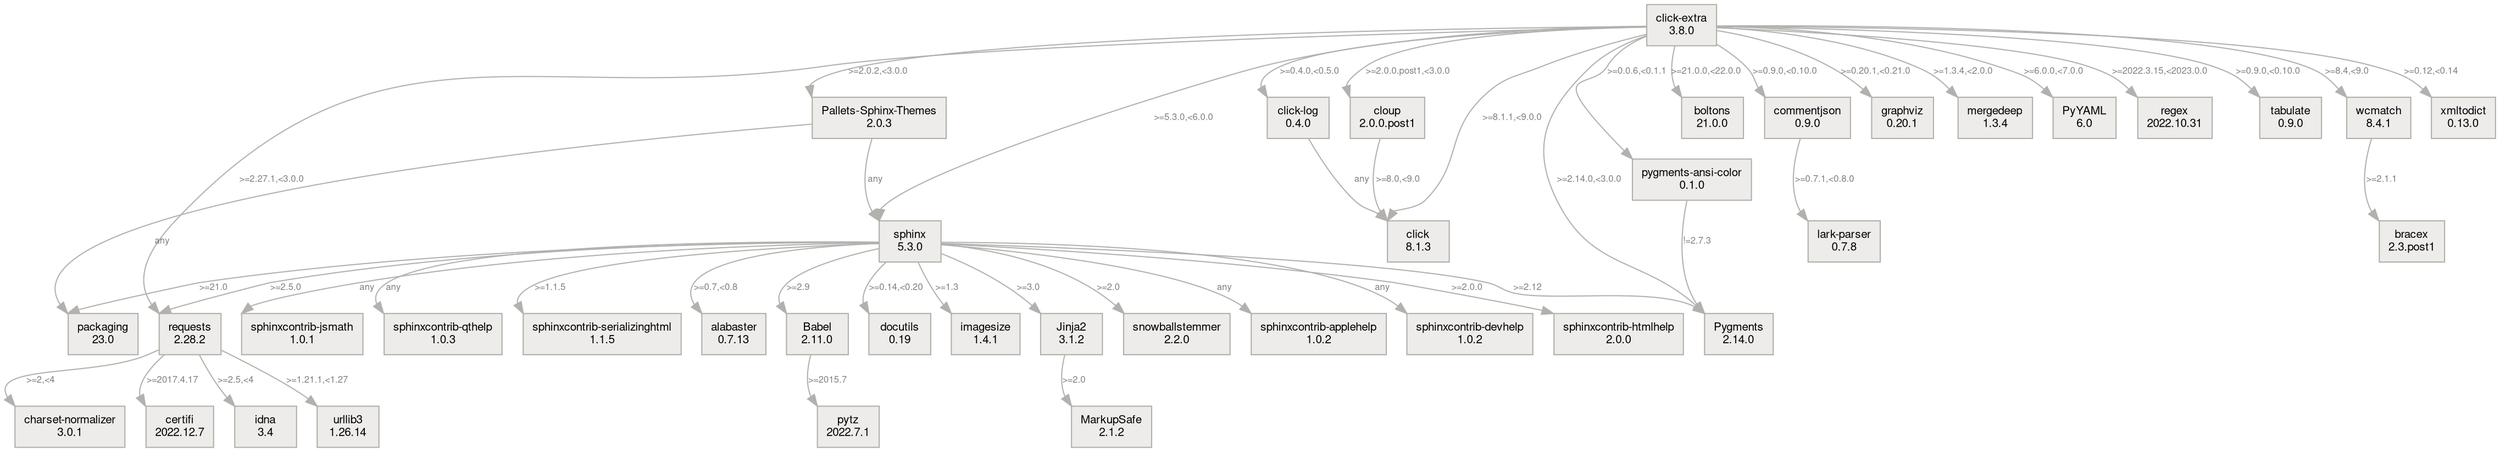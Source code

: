 digraph {
    fontname="Helvetica,Arial,sans-serif"
                node [
                    style=filled
                    shape=box
                    fontname="Helvetica,Arial,sans-serif"
                    fontsize=10
                    color="#b2afa7"
                    fillcolor="#edeceb"
                ]
                edge [
                    headport=nw
                    fontname="Helvetica,Arial,sans-serif"
                    fontsize=8
                    color="#b2b1ae"
                    fontcolor="#00000080"
                ]
    "charset-normalizer" [label="charset-normalizer\n3.0.1"]
    "click-extra" -> "click-log" [label=">=0.4.0,<0.5.0"]
    "click-extra" -> "pallets-sphinx-themes" [label=">=2.0.2,<3.0.0"]
    "click-extra" -> "pygments-ansi-color" [label=">=0.0.6,<0.1.1"]
    "click-extra" -> boltons [label=">=21.0.0,<22.0.0"]
    "click-extra" -> click [label=">=8.1.1,<9.0.0"]
    "click-extra" -> cloup [label=">=2.0.0.post1,<3.0.0"]
    "click-extra" -> commentjson [label=">=0.9.0,<0.10.0"]
    "click-extra" -> graphviz [label=">=0.20.1,<0.21.0"]
    "click-extra" -> mergedeep [label=">=1.3.4,<2.0.0"]
    "click-extra" -> pygments [label=">=2.14.0,<3.0.0"]
    "click-extra" -> pyyaml [label=">=6.0.0,<7.0.0"]
    "click-extra" -> regex [label=">=2022.3.15,<2023.0.0"]
    "click-extra" -> requests [label=">=2.27.1,<3.0.0"]
    "click-extra" -> sphinx [label=">=5.3.0,<6.0.0"]
    "click-extra" -> tabulate [label=">=0.9.0,<0.10.0"]
    "click-extra" -> wcmatch [label=">=8.4,<9.0"]
    "click-extra" -> xmltodict [label=">=0.12,<0.14"]
    "click-extra" [label="click-extra\n3.8.0"]
    "click-log" -> click [label=any]
    "click-log" [label="click-log\n0.4.0"]
    "lark-parser" [label="lark-parser\n0.7.8"]
    "pallets-sphinx-themes" -> packaging [label=any]
    "pallets-sphinx-themes" -> sphinx [label=any]
    "pallets-sphinx-themes" [label="Pallets-Sphinx-Themes\n2.0.3"]
    "pygments-ansi-color" -> pygments [label="!=2.7.3"]
    "pygments-ansi-color" [label="pygments-ansi-color\n0.1.0"]
    "sphinxcontrib-applehelp" [label="sphinxcontrib-applehelp\n1.0.2"]
    "sphinxcontrib-devhelp" [label="sphinxcontrib-devhelp\n1.0.2"]
    "sphinxcontrib-htmlhelp" [label="sphinxcontrib-htmlhelp\n2.0.0"]
    "sphinxcontrib-jsmath" [label="sphinxcontrib-jsmath\n1.0.1"]
    "sphinxcontrib-qthelp" [label="sphinxcontrib-qthelp\n1.0.3"]
    "sphinxcontrib-serializinghtml" [label="sphinxcontrib-serializinghtml\n1.1.5"]
    alabaster [label="alabaster\n0.7.13"]
    babel -> pytz [label=">=2015.7"]
    babel [label="Babel\n2.11.0"]
    boltons [label="boltons\n21.0.0"]
    bracex [label="bracex\n2.3.post1"]
    certifi [label="certifi\n2022.12.7"]
    click [label="click\n8.1.3"]
    cloup -> click [label=">=8.0,<9.0"]
    cloup [label="cloup\n2.0.0.post1"]
    commentjson -> "lark-parser" [label=">=0.7.1,<0.8.0"]
    commentjson [label="commentjson\n0.9.0"]
    docutils [label="docutils\n0.19"]
    graphviz [label="graphviz\n0.20.1"]
    idna [label="idna\n3.4"]
    imagesize [label="imagesize\n1.4.1"]
    jinja2 -> markupsafe [label=">=2.0"]
    jinja2 [label="Jinja2\n3.1.2"]
    markupsafe [label="MarkupSafe\n2.1.2"]
    mergedeep [label="mergedeep\n1.3.4"]
    packaging [label="packaging\n23.0"]
    pygments [label="Pygments\n2.14.0"]
    pytz [label="pytz\n2022.7.1"]
    pyyaml [label="PyYAML\n6.0"]
    regex [label="regex\n2022.10.31"]
    requests -> "charset-normalizer" [label=">=2,<4"]
    requests -> certifi [label=">=2017.4.17"]
    requests -> idna [label=">=2.5,<4"]
    requests -> urllib3 [label=">=1.21.1,<1.27"]
    requests [label="requests\n2.28.2"]
    snowballstemmer [label="snowballstemmer\n2.2.0"]
    sphinx -> "sphinxcontrib-applehelp" [label=any]
    sphinx -> "sphinxcontrib-devhelp" [label=any]
    sphinx -> "sphinxcontrib-htmlhelp" [label=">=2.0.0"]
    sphinx -> "sphinxcontrib-jsmath" [label=any]
    sphinx -> "sphinxcontrib-qthelp" [label=any]
    sphinx -> "sphinxcontrib-serializinghtml" [label=">=1.1.5"]
    sphinx -> alabaster [label=">=0.7,<0.8"]
    sphinx -> babel [label=">=2.9"]
    sphinx -> docutils [label=">=0.14,<0.20"]
    sphinx -> imagesize [label=">=1.3"]
    sphinx -> jinja2 [label=">=3.0"]
    sphinx -> packaging [label=">=21.0"]
    sphinx -> pygments [label=">=2.12"]
    sphinx -> requests [label=">=2.5.0"]
    sphinx -> snowballstemmer [label=">=2.0"]
    sphinx [label="sphinx\n5.3.0"]
    tabulate [label="tabulate\n0.9.0"]
    urllib3 [label="urllib3\n1.26.14"]
    wcmatch -> bracex [label=">=2.1.1"]
    wcmatch [label="wcmatch\n8.4.1"]
    xmltodict [label="xmltodict\n0.13.0"]
}